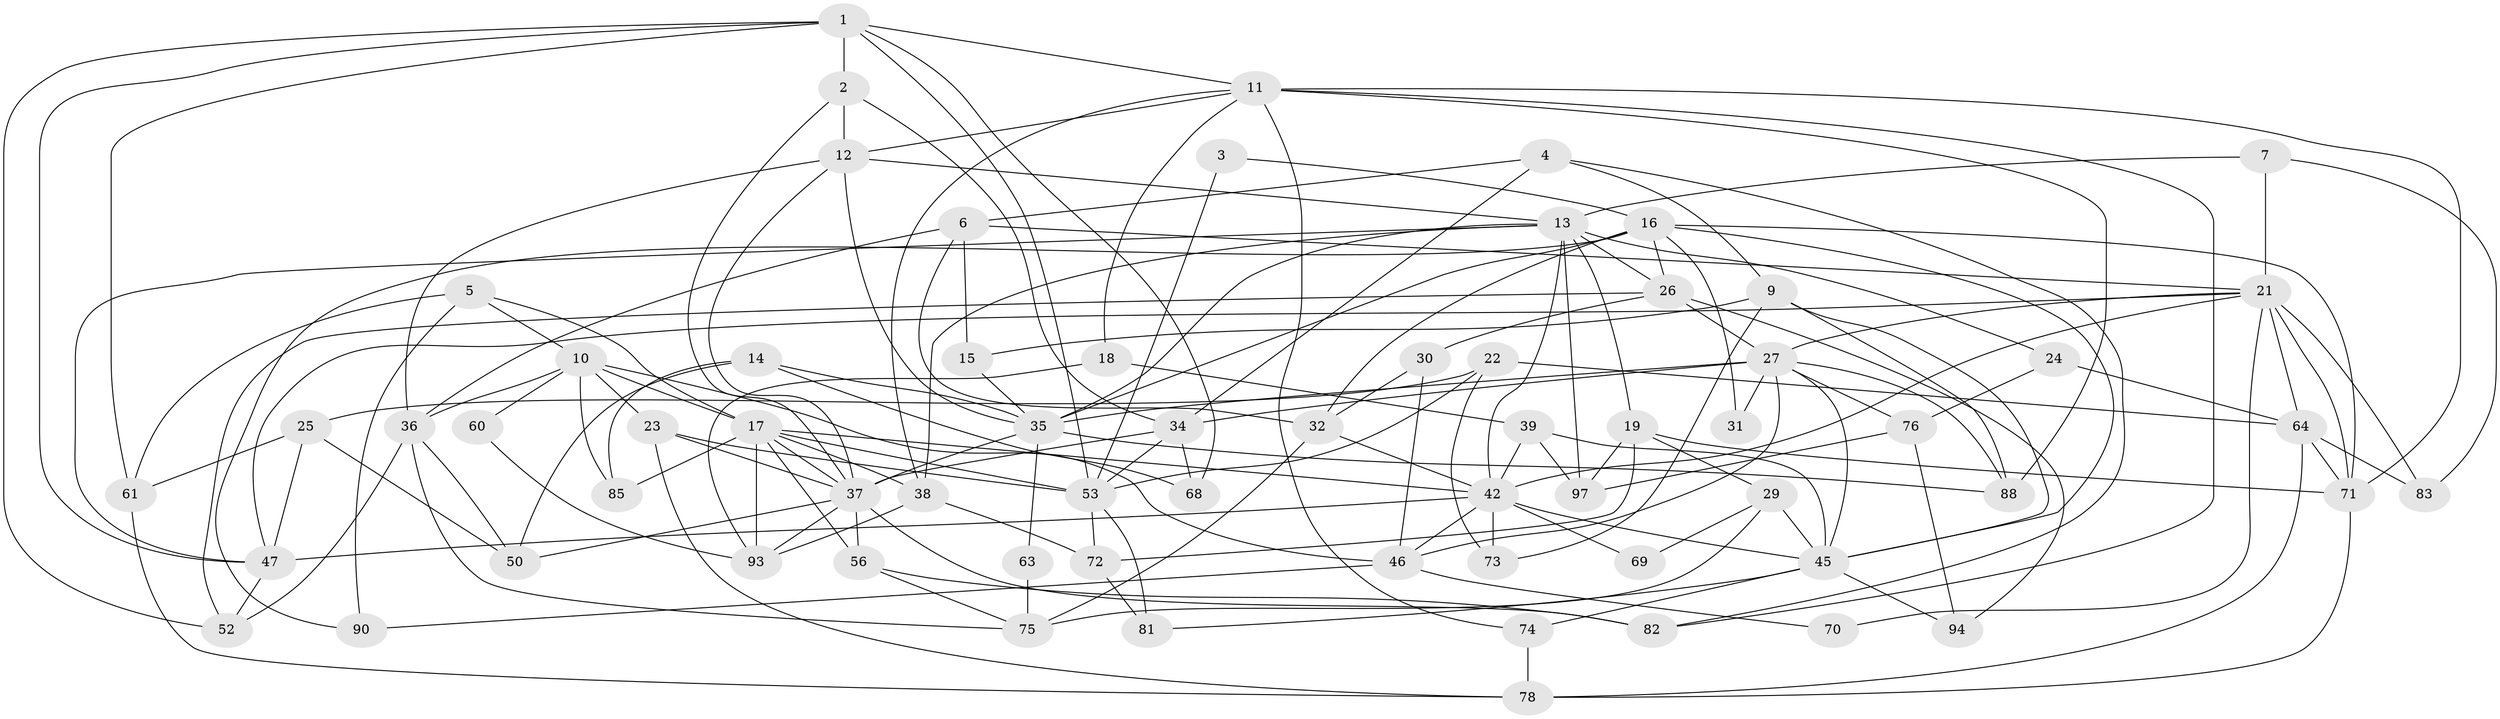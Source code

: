 // original degree distribution, {5: 0.18, 2: 0.1, 4: 0.32, 3: 0.28, 6: 0.08, 7: 0.02, 8: 0.02}
// Generated by graph-tools (version 1.1) at 2025/11/02/21/25 10:11:14]
// undirected, 66 vertices, 162 edges
graph export_dot {
graph [start="1"]
  node [color=gray90,style=filled];
  1 [super="+57"];
  2 [super="+89"];
  3;
  4;
  5;
  6 [super="+8"];
  7;
  9 [super="+99"];
  10 [super="+43"];
  11 [super="+41"];
  12 [super="+28"];
  13 [super="+54"];
  14;
  15;
  16 [super="+44"];
  17 [super="+51"];
  18;
  19 [super="+20"];
  21 [super="+67"];
  22 [super="+77"];
  23;
  24;
  25 [super="+86"];
  26 [super="+40"];
  27 [super="+91"];
  29 [super="+58"];
  30 [super="+33"];
  31;
  32 [super="+48"];
  34 [super="+49"];
  35 [super="+62"];
  36 [super="+65"];
  37 [super="+87"];
  38;
  39;
  42 [super="+100"];
  45 [super="+84"];
  46 [super="+98"];
  47 [super="+59"];
  50;
  52;
  53 [super="+55"];
  56;
  60;
  61 [super="+79"];
  63;
  64 [super="+66"];
  68;
  69;
  70;
  71 [super="+96"];
  72;
  73;
  74;
  75 [super="+80"];
  76;
  78;
  81;
  82;
  83 [super="+92"];
  85;
  88;
  90;
  93 [super="+95"];
  94;
  97;
  1 -- 53;
  1 -- 61;
  1 -- 68;
  1 -- 11;
  1 -- 52;
  1 -- 47;
  1 -- 2;
  2 -- 37;
  2 -- 12;
  2 -- 34;
  3 -- 16;
  3 -- 53;
  4 -- 82;
  4 -- 9;
  4 -- 34;
  4 -- 6;
  5 -- 17;
  5 -- 61;
  5 -- 90;
  5 -- 10;
  6 -- 15;
  6 -- 36;
  6 -- 32;
  6 -- 21;
  7 -- 83;
  7 -- 21;
  7 -- 13;
  9 -- 15;
  9 -- 73;
  9 -- 45;
  9 -- 88;
  10 -- 85;
  10 -- 23;
  10 -- 60;
  10 -- 46;
  10 -- 36;
  10 -- 17;
  11 -- 38;
  11 -- 18;
  11 -- 88;
  11 -- 12;
  11 -- 74;
  11 -- 82;
  11 -- 71;
  12 -- 37;
  12 -- 13;
  12 -- 36;
  12 -- 35;
  13 -- 24;
  13 -- 38;
  13 -- 97;
  13 -- 19;
  13 -- 26;
  13 -- 42;
  13 -- 35;
  13 -- 47;
  14 -- 50;
  14 -- 35;
  14 -- 68;
  14 -- 85;
  15 -- 35;
  16 -- 26;
  16 -- 31;
  16 -- 45;
  16 -- 90;
  16 -- 32;
  16 -- 35;
  16 -- 71;
  17 -- 37;
  17 -- 56;
  17 -- 42;
  17 -- 53;
  17 -- 38;
  17 -- 85;
  17 -- 93;
  18 -- 39;
  18 -- 93;
  19 -- 97;
  19 -- 72;
  19 -- 29;
  19 -- 71;
  21 -- 64;
  21 -- 47;
  21 -- 70;
  21 -- 42;
  21 -- 83;
  21 -- 27;
  21 -- 71;
  22 -- 73;
  22 -- 53;
  22 -- 64;
  22 -- 25 [weight=2];
  23 -- 53;
  23 -- 37;
  23 -- 78;
  24 -- 76;
  24 -- 64;
  25 -- 50;
  25 -- 61;
  25 -- 47;
  26 -- 27;
  26 -- 52;
  26 -- 94;
  26 -- 30;
  27 -- 45;
  27 -- 34;
  27 -- 76;
  27 -- 88;
  27 -- 35;
  27 -- 46;
  27 -- 31;
  29 -- 69;
  29 -- 45;
  29 -- 75;
  30 -- 46;
  30 -- 32;
  32 -- 75;
  32 -- 42;
  34 -- 68;
  34 -- 53;
  34 -- 37 [weight=2];
  35 -- 37;
  35 -- 88;
  35 -- 63;
  36 -- 52;
  36 -- 50;
  36 -- 75;
  37 -- 82;
  37 -- 56;
  37 -- 50;
  37 -- 93;
  38 -- 72;
  38 -- 93;
  39 -- 97;
  39 -- 45;
  39 -- 42;
  42 -- 45;
  42 -- 73;
  42 -- 69;
  42 -- 46;
  42 -- 47;
  45 -- 81;
  45 -- 74;
  45 -- 94;
  46 -- 70;
  46 -- 90;
  47 -- 52;
  53 -- 72;
  53 -- 81;
  56 -- 82;
  56 -- 75;
  60 -- 93;
  61 -- 78;
  63 -- 75;
  64 -- 78;
  64 -- 71;
  64 -- 83;
  71 -- 78;
  72 -- 81;
  74 -- 78;
  76 -- 97;
  76 -- 94;
}
